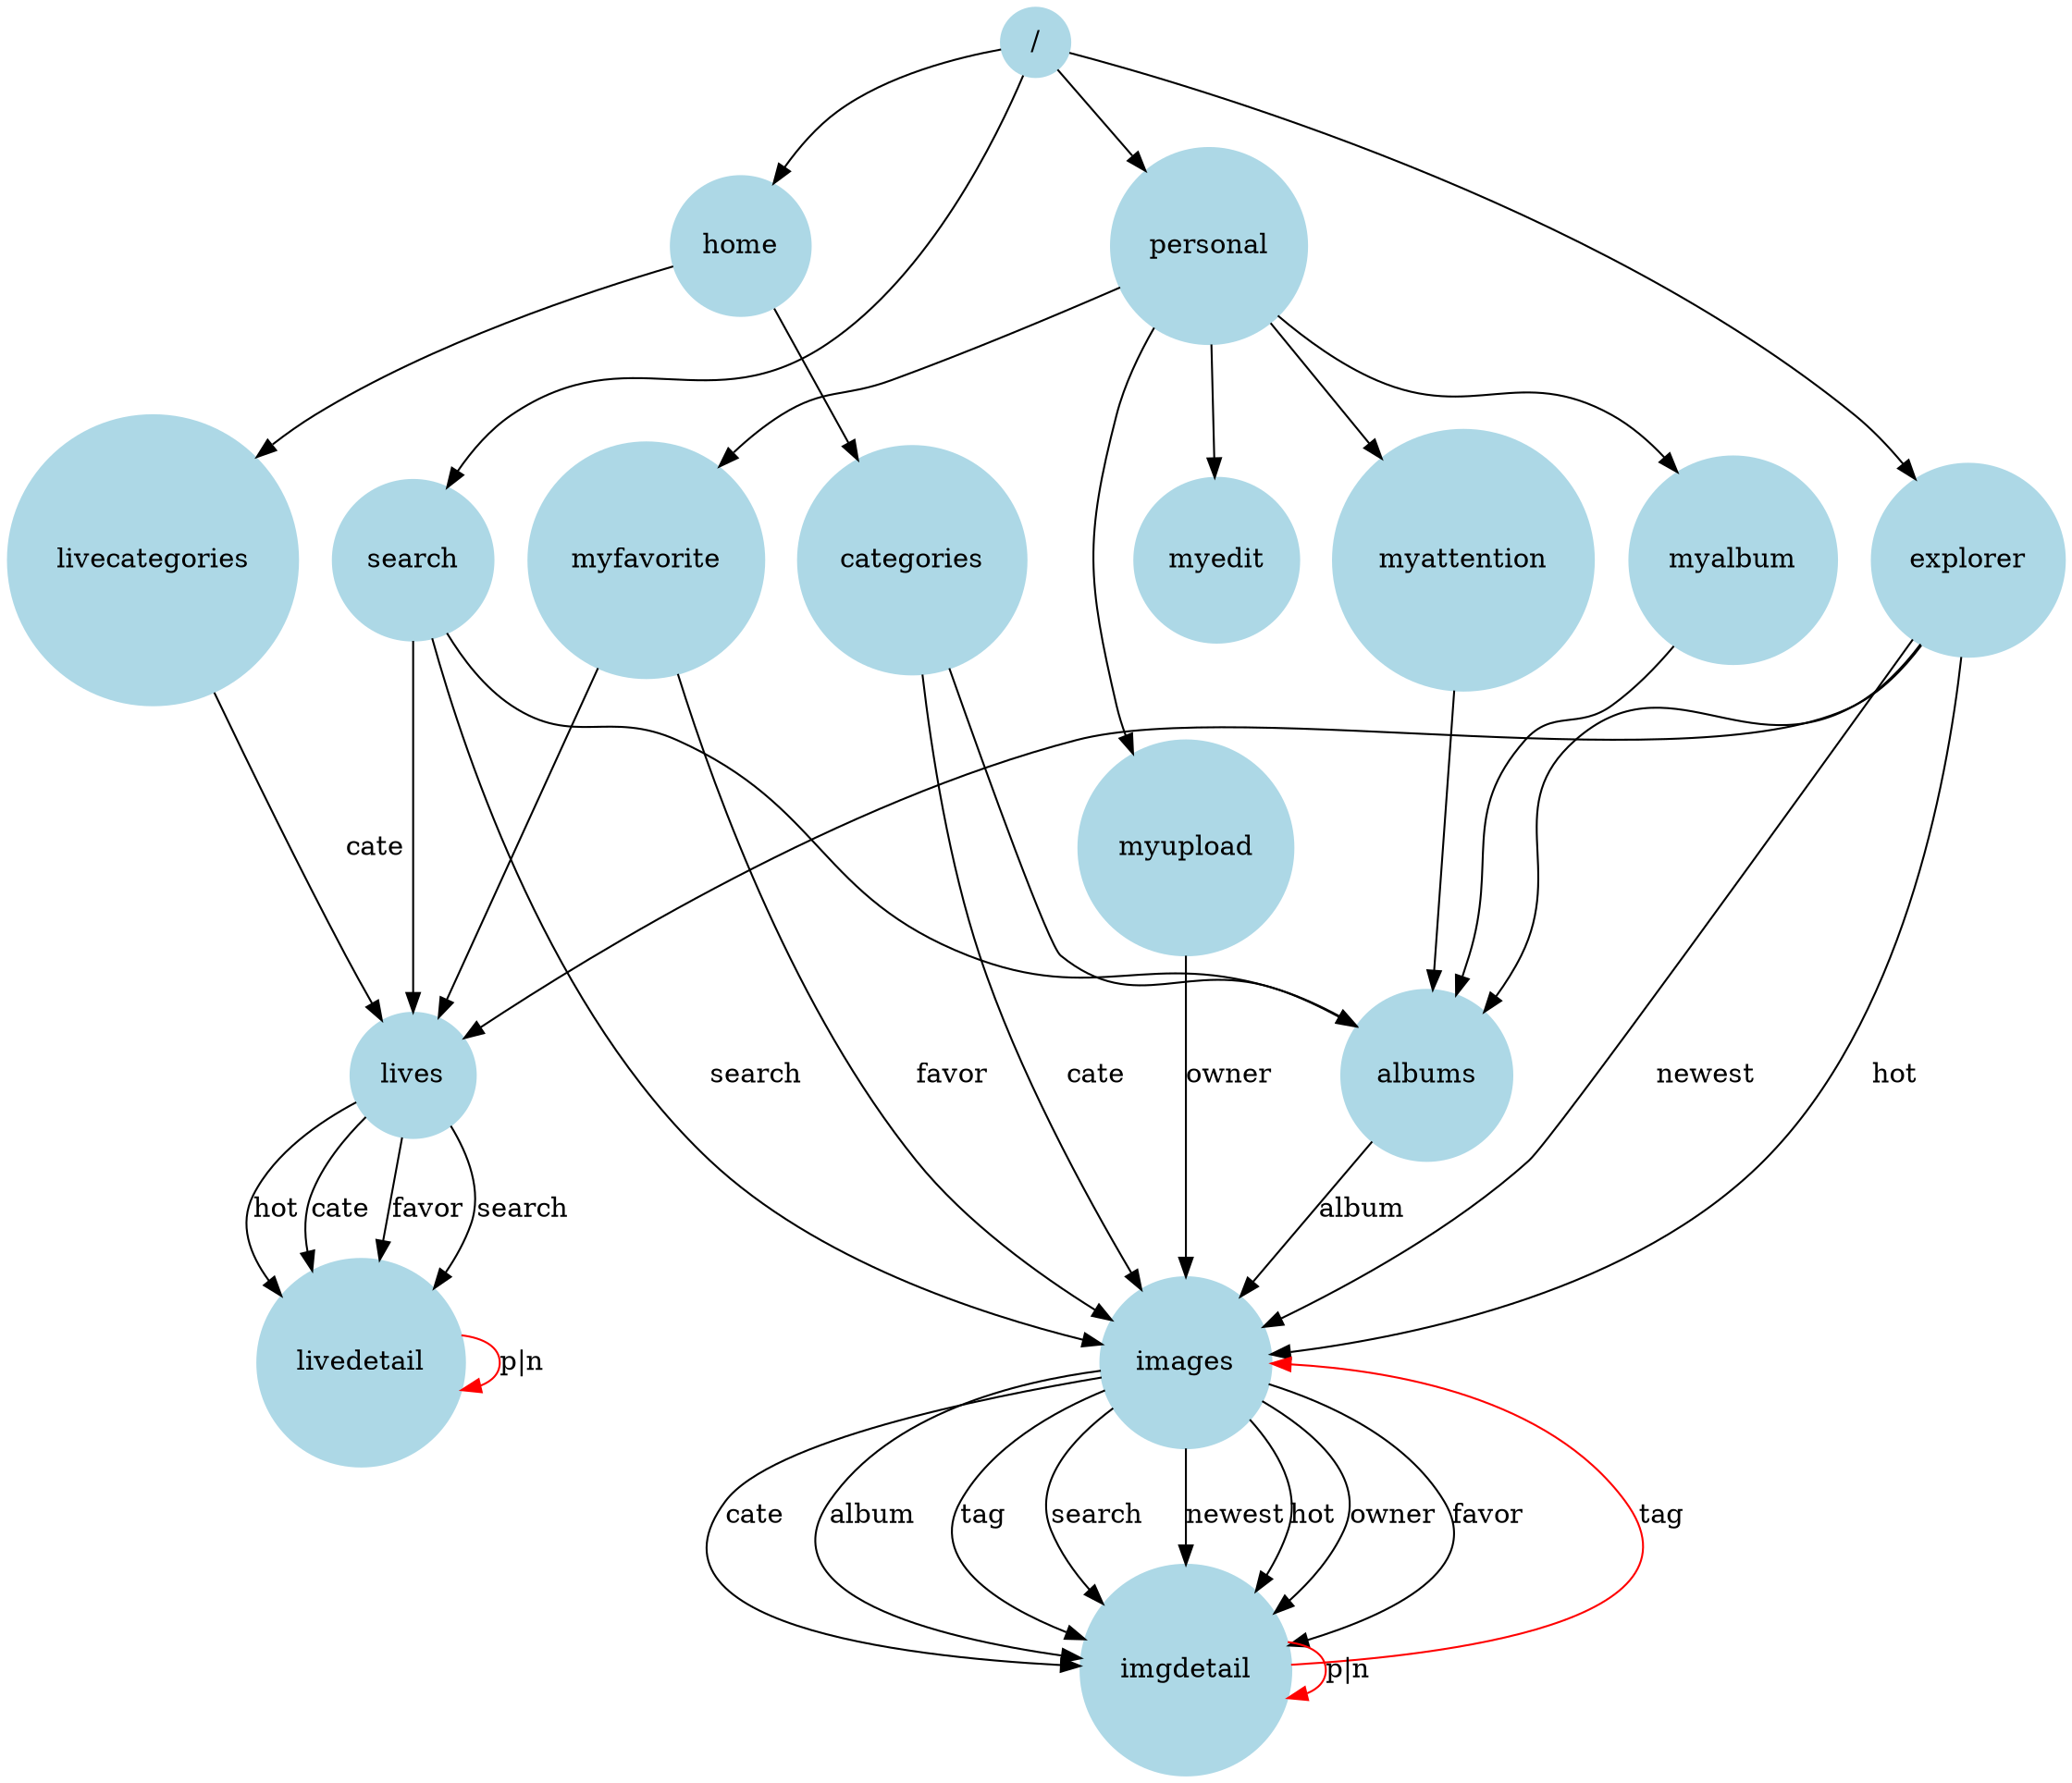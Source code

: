 digraph adesk_arch {
    // rankdir=LR;
    // size = "8,8";
    // node [shape=Mdiamond]; client;
    // node [shape=ellipse,style=filled,color=lightblue]; app; rest; fileServer;
    // node [shape=ellipse,style=filled,color=red]; CDN; cache;
    // node [shape=box3d,style=none,color=black]; db;
    // node [shape=box];

    node[shape=circle,style=filled,color=lightblue];

    "/" -> home;
    "/" -> search;
    "/" -> explorer;
    "/" -> personal;

    home -> categories;
    home -> livecategories;

    personal -> myedit;
    personal -> myfavorite;
    personal -> myattention;
    personal -> myupload;
    personal -> myalbum;

    categories  -> albums;
    explorer    -> albums;
    search      -> albums;
    myattention -> albums;
    myalbum     -> albums;

    categories -> images[label="cate"];
    albums     -> images[label="album"];
    search     -> images[label="search"];
    explorer   -> images[label="newest"];
    explorer   -> images[label="hot"];
    myupload   -> images[label="owner"];
    myfavorite -> images[label="favor"];
    imgdetail  -> images[label="tag", color=red];

    images -> imgdetail[label="cate"];
    images -> imgdetail[label="album"];
    images -> imgdetail[label="tag"];
    images -> imgdetail[label="search"];
    images -> imgdetail[label="newest"];
    images -> imgdetail[label="hot"];
    images -> imgdetail[label="owner"];
    images -> imgdetail[label="favor"];

    imgdetail -> imgdetail[label="p|n", color=red];

    livecategories -> lives[label="cate"];
    myfavorite     -> lives;
    search         -> lives;
    explorer       -> lives;

    lives -> livedetail[label="cate"];
    lives -> livedetail[label="favor"];
    lives -> livedetail[label="search"];
    lives -> livedetail[label="hot"];

    livedetail -> livedetail[label="p|n",color=red];

}
